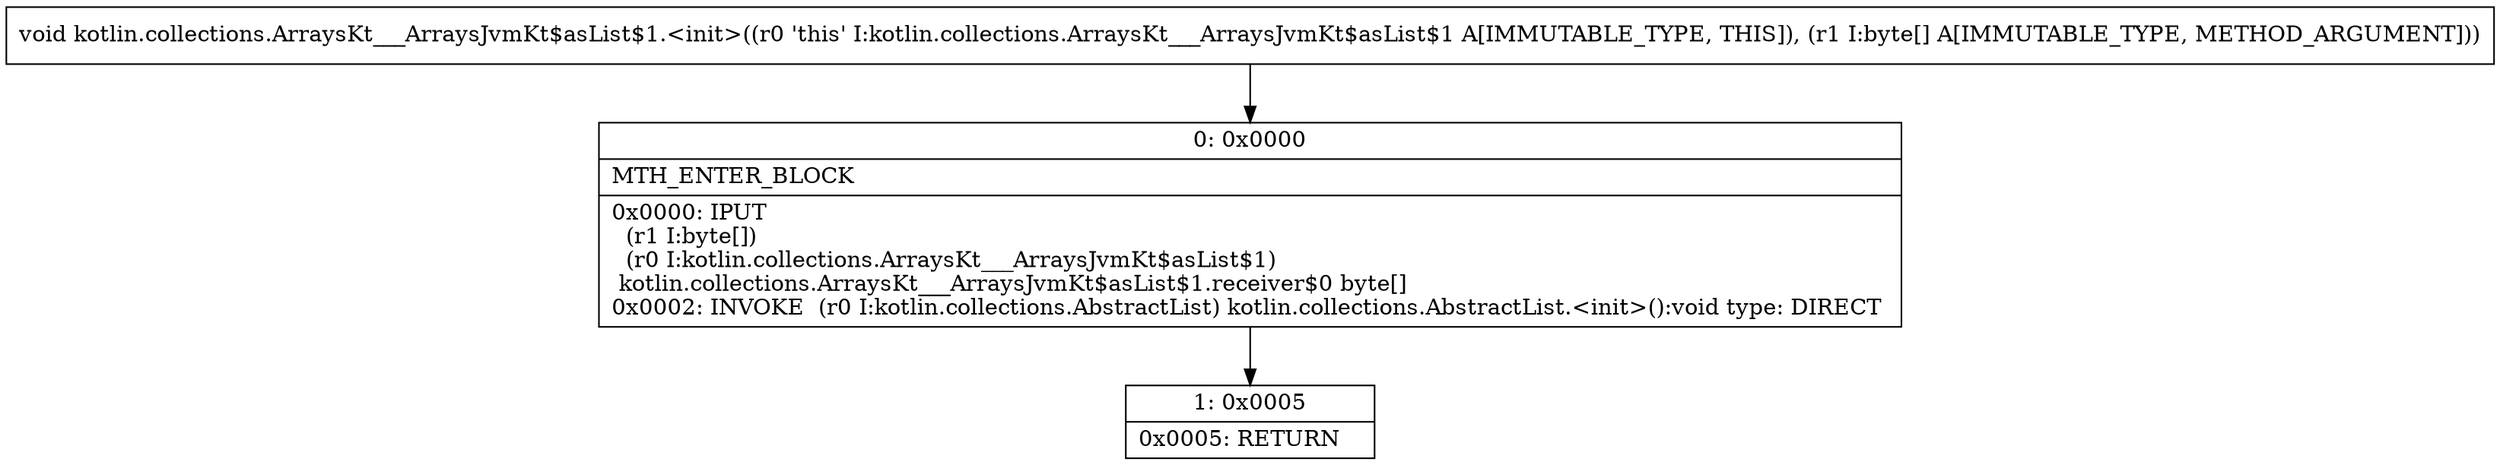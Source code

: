 digraph "CFG forkotlin.collections.ArraysKt___ArraysJvmKt$asList$1.\<init\>([B)V" {
Node_0 [shape=record,label="{0\:\ 0x0000|MTH_ENTER_BLOCK\l|0x0000: IPUT  \l  (r1 I:byte[])\l  (r0 I:kotlin.collections.ArraysKt___ArraysJvmKt$asList$1)\l kotlin.collections.ArraysKt___ArraysJvmKt$asList$1.receiver$0 byte[] \l0x0002: INVOKE  (r0 I:kotlin.collections.AbstractList) kotlin.collections.AbstractList.\<init\>():void type: DIRECT \l}"];
Node_1 [shape=record,label="{1\:\ 0x0005|0x0005: RETURN   \l}"];
MethodNode[shape=record,label="{void kotlin.collections.ArraysKt___ArraysJvmKt$asList$1.\<init\>((r0 'this' I:kotlin.collections.ArraysKt___ArraysJvmKt$asList$1 A[IMMUTABLE_TYPE, THIS]), (r1 I:byte[] A[IMMUTABLE_TYPE, METHOD_ARGUMENT])) }"];
MethodNode -> Node_0;
Node_0 -> Node_1;
}

